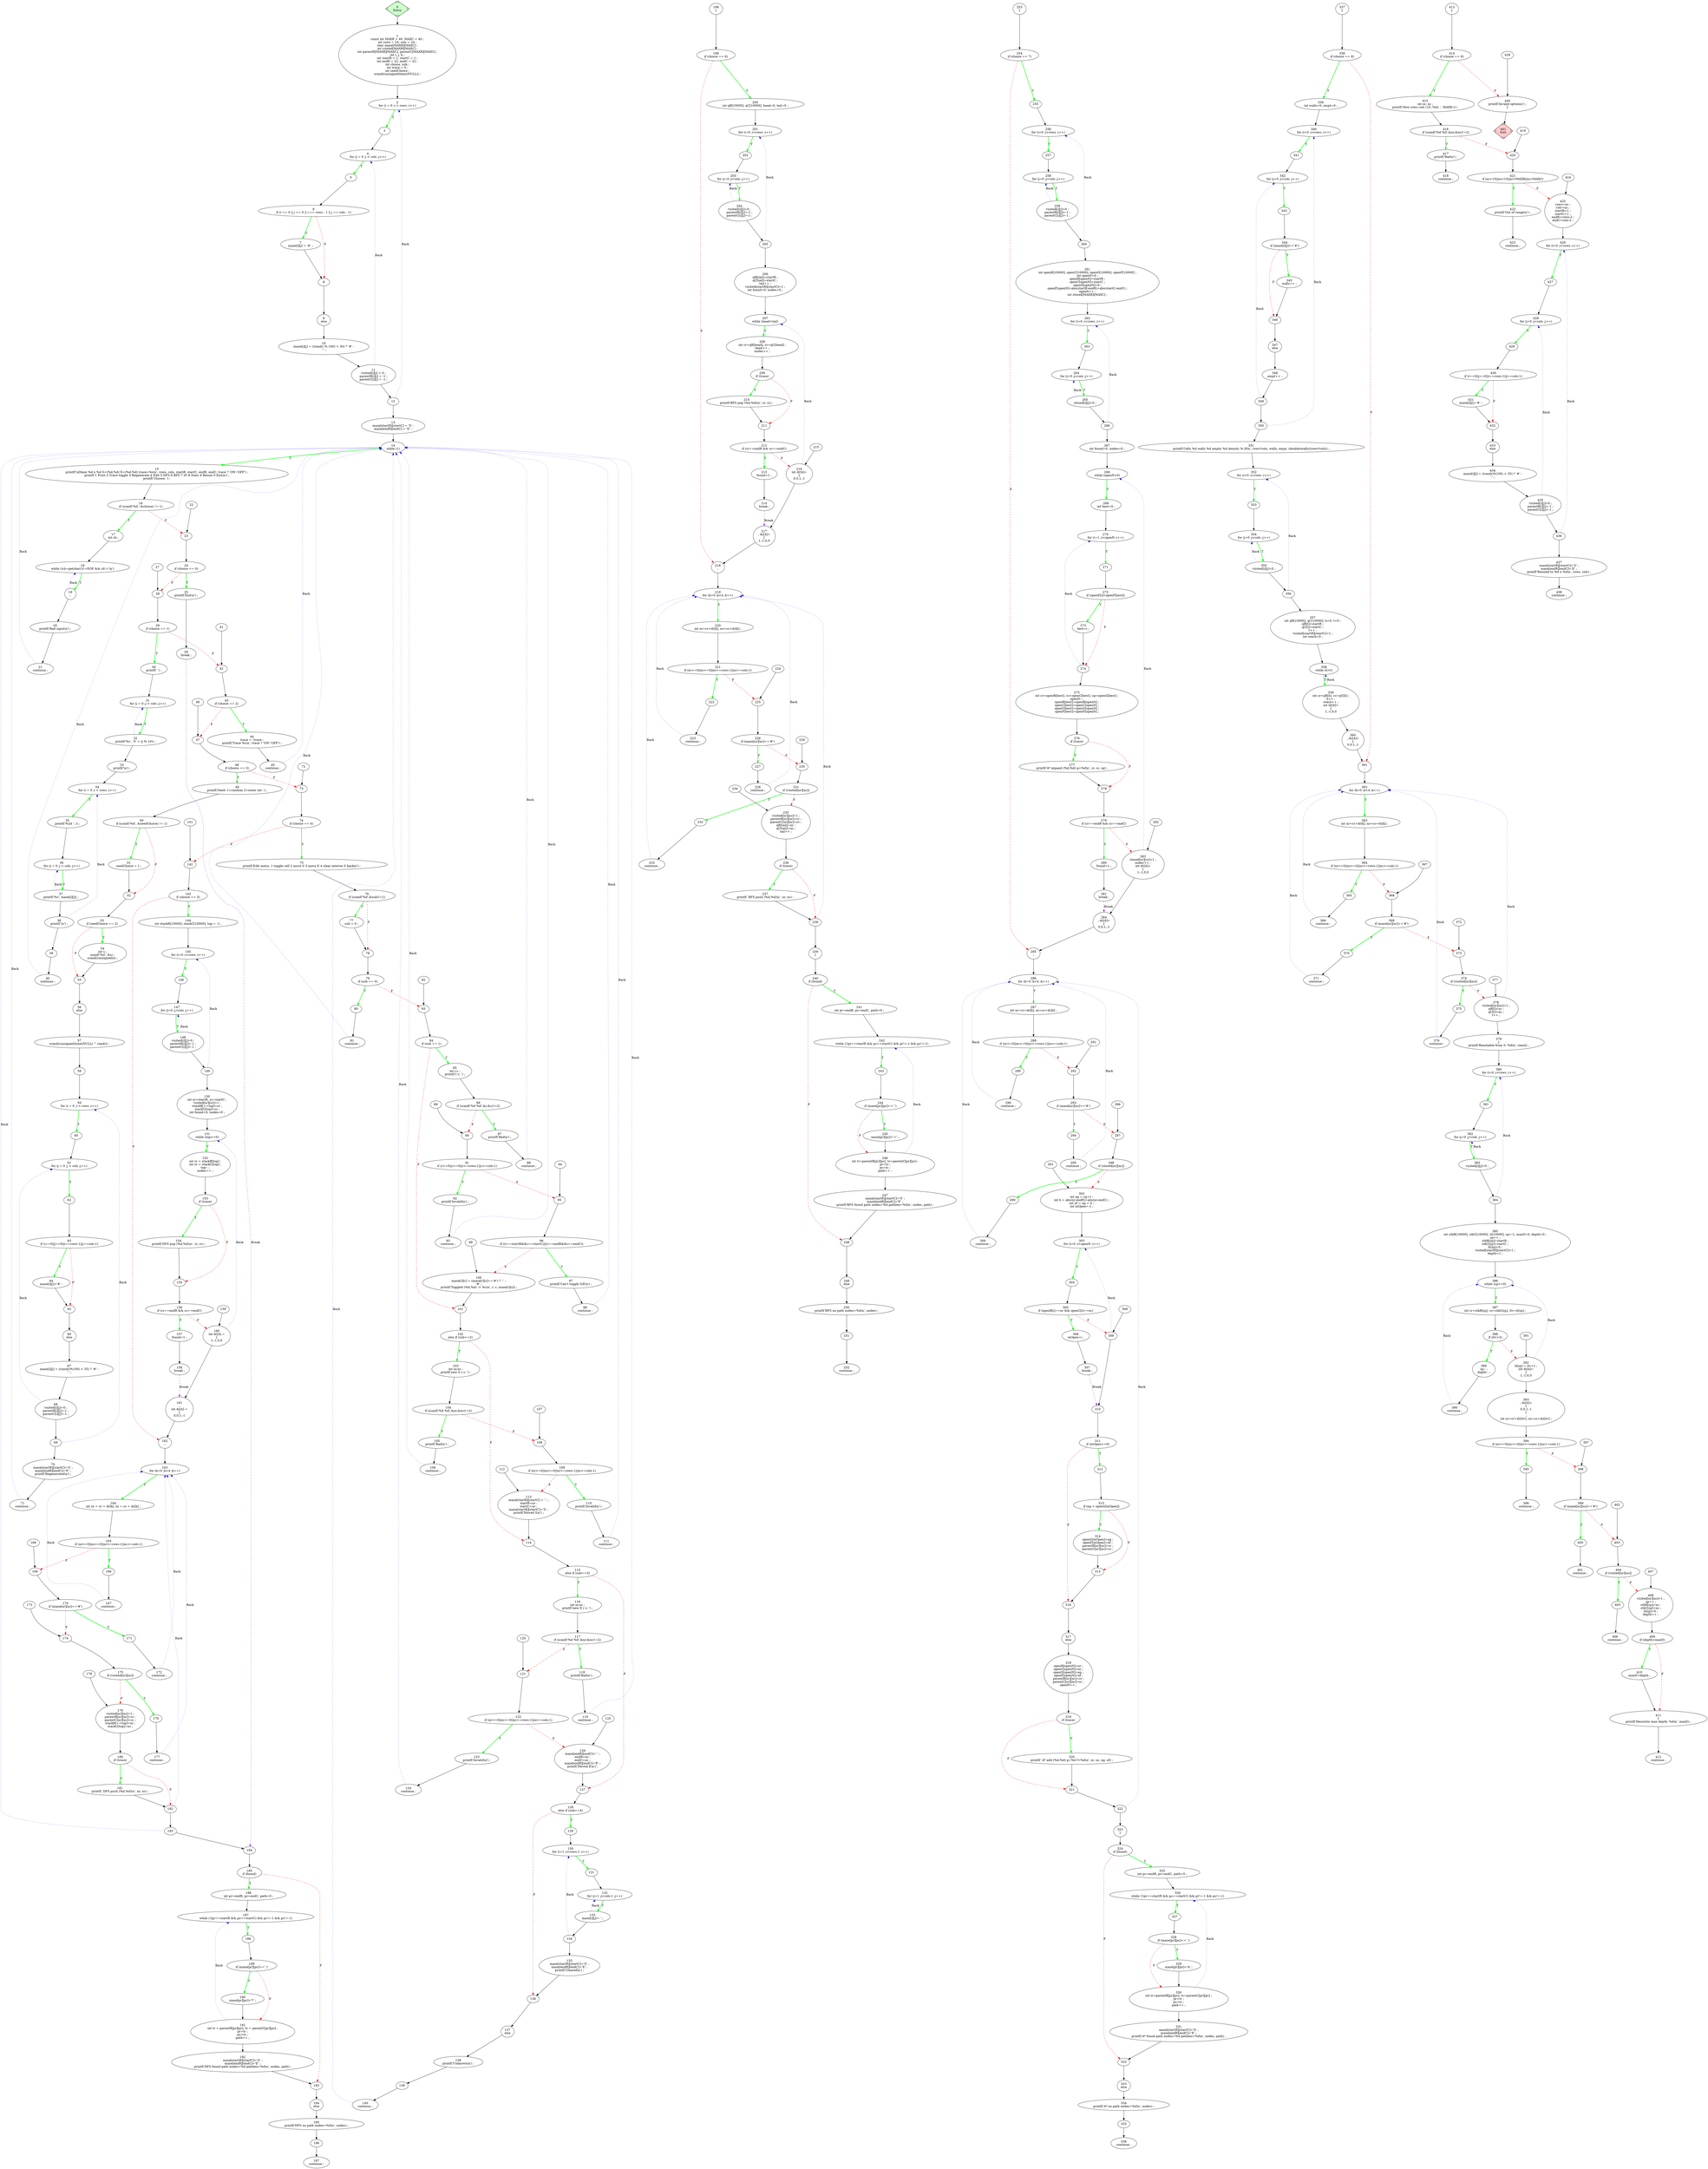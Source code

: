 digraph CFG {
 0 [label="0\nEntry", shape=Mdiamond, style=filled, fillcolor="#ccffcc"];
 1 [label="1\nconst int MAXR = 40, MAXC = 40 ;\nint rows = 24, cols = 24 ;\nchar maze[MAXR][MAXC] ;\nint visited[MAXR][MAXC] ;\nint parentR[MAXR][MAXC], parentC[MAXR][MAXC] ;\nint i, j, k ;\nint startR = 1, startC = 1 ;\nint endR = 22, endC = 22 ;\nint choice, sub ;\nint trace = 0 ;\nint seedChoice ;\nsrand((unsigned)time(NULL)) ;"];
 2 [label="2\nfor (i = 0 ;i &lt; rows ;i++)"];
 3 [label="3\n"];
 4 [label="4\nfor (j = 0 ;j &lt; cols ;j++)"];
 5 [label="5\n"];
 6 [label="6\nif (i == 0 || j == 0 || i == rows - 1 || j == cols - 1)"];
 7 [label="7\nmaze[i][j] = &#x27;#&#x27; ;"];
 8 [label="8\n"];
 9 [label="9\nelse"];
 10 [label="10\nmaze[i][j] = ((rand() % 100) &lt; 30) ? &#x27;#&#x27; :\n&#x27;.&#x27; ;"];
 11 [label="11\nvisited[i][j] = 0 ;\nparentR[i][j] = -1 ;\nparentC[i][j] = -1 ;"];
 12 [label="12\n"];
 13 [label="13\nmaze[startR][startC] = &#x27;S&#x27; ;\nmaze[endR][endC] = &#x27;E&#x27; ;"];
 14 [label="14\nwhile (1)"];
 15 [label="15\nprintf(&#x27;\\nMaze %d x %d S=(%d,%d) E=(%d,%d) trace=%s\\n&#x27;, rows, cols, startR, startC, endR, endC, trace ? &#x27;ON&#x27;:&#x27;OFF&#x27;) ;\nprintf(&#x27;1 Print 2 Trace toggle 3 Regenerate 4 Edit 5 DFS 6 BFS 7 A* 8 Stats 9 Resize 0 Exit\\n&#x27;) ;\nprintf(&#x27;Choose: &#x27;) ;"];
 16 [label="16\nif (scanf(&#x27;%d&#x27;, &amp;choice) != 1)"];
 17 [label="17\nint ch ;"];
 18 [label="18\nwhile ((ch=getchar())!=EOF &amp;&amp; ch!=&#x27;\\n&#x27;)"];
 19 [label="19\n;"];
 20 [label="20\nprintf(&#x27;Bad input\\n&#x27;) ;"];
 21 [label="21\ncontinue ;"];
 22 [label="22\n"];
 23 [label="23\n"];
 24 [label="24\nif (choice == 0)"];
 25 [label="25\nprintf(&#x27;Exit\\n&#x27;) ;"];
 26 [label="26\nbreak ;"];
 27 [label="27\n"];
 28 [label="28\n"];
 29 [label="29\nif (choice == 1)"];
 30 [label="30\nprintf(&#x27; &#x27;) ;"];
 31 [label="31\nfor (j = 0 ;j &lt; cols ;j++)"];
 32 [label="32\nprintf(&#x27;%c&#x27;, &#x27;0&#x27; + (j % 10)) ;"];
 33 [label="33\nprintf(&#x27;\\n&#x27;) ;"];
 34 [label="34\nfor (i = 0 ;i &lt; rows ;i++)"];
 35 [label="35\nprintf(&#x27;%2d &#x27;, i) ;"];
 36 [label="36\nfor (j = 0 ;j &lt; cols ;j++)"];
 37 [label="37\nprintf(&#x27;%c&#x27;, maze[i][j]) ;"];
 38 [label="38\nprintf(&#x27;\\n&#x27;) ;"];
 39 [label="39\n"];
 40 [label="40\ncontinue ;"];
 41 [label="41\n"];
 42 [label="42\n"];
 43 [label="43\nif (choice == 2)"];
 44 [label="44\ntrace = !trace ;\nprintf(&#x27;Trace %s\\n&#x27;, trace ? &#x27;ON&#x27;:&#x27;OFF&#x27;) ;"];
 45 [label="45\ncontinue ;"];
 46 [label="46\n"];
 47 [label="47\n"];
 48 [label="48\nif (choice == 3)"];
 49 [label="49\nprintf(&#x27;Seed: 1=random 2=enter int: &#x27;) ;"];
 50 [label="50\nif (scanf(&#x27;%d&#x27;, &amp;seedChoice) != 1)"];
 51 [label="51\nseedChoice = 1 ;"];
 52 [label="52\n"];
 53 [label="53\nif (seedChoice == 2)"];
 54 [label="54\nint s ;\nscanf(&#x27;%d&#x27;, &amp;s) ;\nsrand((unsigned)s) ;"];
 55 [label="55\n"];
 56 [label="56\nelse"];
 57 [label="57\nsrand((unsigned)time(NULL) ^ rand()) ;"];
 58 [label="58\n"];
 59 [label="59\nfor (i = 0 ;i &lt; rows ;i++)"];
 60 [label="60\n"];
 61 [label="61\nfor (j = 0 ;j &lt; cols ;j++)"];
 62 [label="62\n"];
 63 [label="63\nif (i==0||j==0||i==rows-1||j==cols-1)"];
 64 [label="64\nmaze[i][j]=&#x27;#&#x27; ;"];
 65 [label="65\n"];
 66 [label="66\nelse"];
 67 [label="67\nmaze[i][j] = ((rand()%100) &lt; 35) ? &#x27;#&#x27; :\n&#x27;.&#x27; ;"];
 68 [label="68\nvisited[i][j]=0 ;\nparentR[i][j]=-1 ;\nparentC[i][j]=-1 ;"];
 69 [label="69\n"];
 70 [label="70\nmaze[startR][startC]=&#x27;S&#x27; ;\nmaze[endR][endC]=&#x27;E&#x27; ;\nprintf(&#x27;Regenerated\\n&#x27;) ;"];
 71 [label="71\ncontinue ;"];
 72 [label="72\n"];
 73 [label="73\n"];
 74 [label="74\nif (choice == 4)"];
 75 [label="75\nprintf(&#x27;Edit menu: 1 toggle cell 2 move S 3 move E 4 clear interior 0 back\\n&#x27;) ;"];
 76 [label="76\nif (scanf(&#x27;%d&#x27;,&amp;sub)!=1)"];
 77 [label="77\nsub = 0 ;"];
 78 [label="78\n"];
 79 [label="79\nif (sub == 0)"];
 80 [label="80\n"];
 81 [label="81\ncontinue ;"];
 82 [label="82\n"];
 83 [label="83\n"];
 84 [label="84\nif (sub == 1)"];
 85 [label="85\nint r,c ;\nprintf(&#x27;r c: &#x27;) ;"];
 86 [label="86\nif (scanf(&#x27;%d %d&#x27;,&amp;r,&amp;c)!=2)"];
 87 [label="87\nprintf(&#x27;Bad\\n&#x27;) ;"];
 88 [label="88\ncontinue ;"];
 89 [label="89\n"];
 90 [label="90\n"];
 91 [label="91\nif (r&lt;=0||c&lt;=0||r&gt;=rows-1||c&gt;=cols-1)"];
 92 [label="92\nprintf(&#x27;Invalid\\n&#x27;) ;"];
 93 [label="93\ncontinue ;"];
 94 [label="94\n"];
 95 [label="95\n"];
 96 [label="96\nif ((r==startR&amp;&amp;c==startC)||(r==endR&amp;&amp;c==endC))"];
 97 [label="97\nprintf(&#x27;Can&#x27;t toggle S/E\\n&#x27;) ;"];
 98 [label="98\ncontinue ;"];
 99 [label="99\n"];
 100 [label="100\nmaze[r][c] = (maze[r][c]==&#x27;#&#x27;) ? &#x27;.&#x27; :\n&#x27;#&#x27; ;\nprintf(&#x27;Toggled (%d,%d) -&gt; %c\\n&#x27;, r, c, maze[r][c]) ;"];
 101 [label="101\n"];
 102 [label="102\nelse if (sub==2)"];
 103 [label="103\nint nr,nc ;\nprintf(&#x27;new S r c: &#x27;) ;"];
 104 [label="104\nif (scanf(&#x27;%d %d&#x27;,&amp;nr,&amp;nc)!=2)"];
 105 [label="105\nprintf(&#x27;Bad\\n&#x27;) ;"];
 106 [label="106\ncontinue ;"];
 107 [label="107\n"];
 108 [label="108\n"];
 109 [label="109\nif (nr&lt;=0||nc&lt;=0||nr&gt;=rows-1||nc&gt;=cols-1)"];
 110 [label="110\nprintf(&#x27;Invalid\\n&#x27;) ;"];
 111 [label="111\ncontinue ;"];
 112 [label="112\n"];
 113 [label="113\nmaze[startR][startC] = &#x27;.&#x27; ;\nstartR=nr ;\nstartC=nc ;\nmaze[startR][startC]=&#x27;S&#x27; ;\nprintf(&#x27;Moved S\\n&#x27;) ;"];
 114 [label="114\n"];
 115 [label="115\nelse if (sub==3)"];
 116 [label="116\nint nr,nc ;\nprintf(&#x27;new E r c: &#x27;) ;"];
 117 [label="117\nif (scanf(&#x27;%d %d&#x27;,&amp;nr,&amp;nc)!=2)"];
 118 [label="118\nprintf(&#x27;Bad\\n&#x27;) ;"];
 119 [label="119\ncontinue ;"];
 120 [label="120\n"];
 121 [label="121\n"];
 122 [label="122\nif (nr&lt;=0||nc&lt;=0||nr&gt;=rows-1||nc&gt;=cols-1)"];
 123 [label="123\nprintf(&#x27;Invalid\\n&#x27;) ;"];
 124 [label="124\ncontinue ;"];
 125 [label="125\n"];
 126 [label="126\nmaze[endR][endC]=&#x27;.&#x27; ;\nendR=nr ;\nendC=nc ;\nmaze[endR][endC]=&#x27;E&#x27; ;\nprintf(&#x27;Moved E\\n&#x27;) ;"];
 127 [label="127\n"];
 128 [label="128\nelse if (sub==4)"];
 129 [label="129\n"];
 130 [label="130\nfor (i=1 ;i&lt;rows-1 ;i++)"];
 131 [label="131\n"];
 132 [label="132\nfor (j=1 ;j&lt;cols-1 ;j++)"];
 133 [label="133\nmaze[i][j]=&#x27;.&#x27; ;"];
 134 [label="134\n"];
 135 [label="135\nmaze[startR][startC]=&#x27;S&#x27; ;\nmaze[endR][endC]=&#x27;E&#x27; ;\nprintf(&#x27;Cleared\\n&#x27;) ;"];
 136 [label="136\n"];
 137 [label="137\nelse"];
 138 [label="138\nprintf(&#x27;Unknown\\n&#x27;) ;"];
 139 [label="139\n"];
 140 [label="140\ncontinue ;"];
 141 [label="141\n"];
 142 [label="142\n"];
 143 [label="143\nif (choice == 5)"];
 144 [label="144\nint stackR[10000], stackC[10000], top = -1 ;"];
 145 [label="145\nfor (i=0 ;i&lt;rows ;i++)"];
 146 [label="146\n"];
 147 [label="147\nfor (j=0 ;j&lt;cols ;j++)"];
 148 [label="148\nvisited[i][j]=0 ;\nparentR[i][j]=-1 ;\nparentC[i][j]=-1 ;"];
 149 [label="149\n"];
 150 [label="150\nint sr=startR, sc=startC ;\nvisited[sr][sc]=1 ;\nstackR[++top]=sr ;\nstackC[top]=sc ;\nint found=0, nodes=0 ;"];
 151 [label="151\nwhile (top&gt;=0)"];
 152 [label="152\nint cr = stackR[top] ;\nint cc = stackC[top] ;\ntop-- ;\nnodes++ ;"];
 153 [label="153\nif (trace)"];
 154 [label="154\nprintf(&#x27;DFS pop (%d,%d)\\n&#x27;, cr, cc) ;"];
 155 [label="155\n"];
 156 [label="156\nif (cr==endR &amp;&amp; cc==endC)"];
 157 [label="157\nfound=1 ;"];
 158 [label="158\nbreak ;"];
 159 [label="159\n"];
 160 [label="160\nint dr[4] =\n{\n1,-1,0,0"];
 161 [label="161\n;\nint dc[4] =\n{\n0,0,1,-1"];
 162 [label="162\n;"];
 163 [label="163\nfor (k=0 ;k&lt;4 ;k++)"];
 164 [label="164\nint nr = cr + dr[k], nc = cc + dc[k] ;"];
 165 [label="165\nif (nr&lt;=0||nc&lt;=0||nr&gt;=rows-1||nc&gt;=cols-1)"];
 166 [label="166\n"];
 167 [label="167\ncontinue ;"];
 168 [label="168\n"];
 169 [label="169\n"];
 170 [label="170\nif (maze[nr][nc]==&#x27;#&#x27;)"];
 171 [label="171\n"];
 172 [label="172\ncontinue ;"];
 173 [label="173\n"];
 174 [label="174\n"];
 175 [label="175\nif (visited[nr][nc])"];
 176 [label="176\n"];
 177 [label="177\ncontinue ;"];
 178 [label="178\n"];
 179 [label="179\nvisited[nr][nc]=1 ;\nparentR[nr][nc]=cr ;\nparentC[nr][nc]=cc ;\nstackR[++top]=nr ;\nstackC[top]=nc ;"];
 180 [label="180\nif (trace)"];
 181 [label="181\nprintf(&#x27; DFS push (%d,%d)\\n&#x27;, nr, nc) ;"];
 182 [label="182\n"];
 183 [label="183\n"];
 184 [label="184\n"];
 185 [label="185\nif (found)"];
 186 [label="186\nint pr=endR, pc=endC, path=0 ;"];
 187 [label="187\nwhile (!(pr==startR &amp;&amp; pc==startC) &amp;&amp; pr!=-1 &amp;&amp; pc!=-1)"];
 188 [label="188\n"];
 189 [label="189\nif (maze[pr][pc]==&#x27;.&#x27;)"];
 190 [label="190\nmaze[pr][pc]=&#x27;*&#x27; ;"];
 191 [label="191\nint tr = parentR[pr][pc], tc = parentC[pr][pc] ;\npr=tr ;\npc=tc ;\npath++ ;"];
 192 [label="192\nmaze[startR][startC]=&#x27;S&#x27; ;\nmaze[endR][endC]=&#x27;E&#x27; ;\nprintf(&#x27;DFS found path nodes=%d pathlen=%d\\n&#x27;, nodes, path) ;"];
 193 [label="193\n"];
 194 [label="194\nelse"];
 195 [label="195\nprintf(&#x27;DFS no path nodes=%d\\n&#x27;, nodes) ;"];
 196 [label="196\n"];
 197 [label="197\ncontinue ;"];
 198 [label="198\n}"];
 199 [label="199\nif (choice == 6)"];
 200 [label="200\nint qR[10000], qC[10000], head=0, tail=0 ;"];
 201 [label="201\nfor (i=0 ;i&lt;rows ;i++)"];
 202 [label="202\n"];
 203 [label="203\nfor (j=0 ;j&lt;cols ;j++)"];
 204 [label="204\nvisited[i][j]=0 ;\nparentR[i][j]=-1 ;\nparentC[i][j]=-1 ;"];
 205 [label="205\n"];
 206 [label="206\nqR[tail]=startR ;\nqC[tail]=startC ;\ntail++ ;\nvisited[startR][startC]=1 ;\nint found=0, nodes=0 ;"];
 207 [label="207\nwhile (head&lt;tail)"];
 208 [label="208\nint cr=qR[head], cc=qC[head] ;\nhead++ ;\nnodes++ ;"];
 209 [label="209\nif (trace)"];
 210 [label="210\nprintf(&#x27;BFS pop (%d,%d)\\n&#x27;, cr, cc) ;"];
 211 [label="211\n"];
 212 [label="212\nif (cr==endR &amp;&amp; cc==endC)"];
 213 [label="213\nfound=1 ;"];
 214 [label="214\nbreak ;"];
 215 [label="215\n"];
 216 [label="216\nint dr[4]=\n{\n0,0,1,-1"];
 217 [label="217\n, dc[4]=\n{\n1,-1,0,0"];
 218 [label="218\n;"];
 219 [label="219\nfor (k=0 ;k&lt;4 ;k++)"];
 220 [label="220\nint nr=cr+dr[k], nc=cc+dc[k] ;"];
 221 [label="221\nif (nr&lt;=0||nc&lt;=0||nr&gt;=rows-1||nc&gt;=cols-1)"];
 222 [label="222\n"];
 223 [label="223\ncontinue ;"];
 224 [label="224\n"];
 225 [label="225\n"];
 226 [label="226\nif (maze[nr][nc]==&#x27;#&#x27;)"];
 227 [label="227\n"];
 228 [label="228\ncontinue ;"];
 229 [label="229\n"];
 230 [label="230\n"];
 231 [label="231\nif (visited[nr][nc])"];
 232 [label="232\n"];
 233 [label="233\ncontinue ;"];
 234 [label="234\n"];
 235 [label="235\nvisited[nr][nc]=1 ;\nparentR[nr][nc]=cr ;\nparentC[nr][nc]=cc ;\nqR[tail]=nr ;\nqC[tail]=nc ;\ntail++ ;"];
 236 [label="236\nif (trace)"];
 237 [label="237\nprintf(&#x27; BFS push (%d,%d)\\n&#x27;, nr, nc) ;"];
 238 [label="238\n"];
 239 [label="239\n}"];
 240 [label="240\nif (found)"];
 241 [label="241\nint pr=endR, pc=endC, path=0 ;"];
 242 [label="242\nwhile (!(pr==startR &amp;&amp; pc==startC) &amp;&amp; pr!=-1 &amp;&amp; pc!=-1)"];
 243 [label="243\n"];
 244 [label="244\nif (maze[pr][pc]==&#x27;.&#x27;)"];
 245 [label="245\nmaze[pr][pc]=&#x27;+&#x27; ;"];
 246 [label="246\nint tr=parentR[pr][pc], tc=parentC[pr][pc] ;\npr=tr ;\npc=tc ;\npath++ ;"];
 247 [label="247\nmaze[startR][startC]=&#x27;S&#x27; ;\nmaze[endR][endC]=&#x27;E&#x27; ;\nprintf(&#x27;BFS found path nodes=%d pathlen=%d\\n&#x27;, nodes, path) ;"];
 248 [label="248\n"];
 249 [label="249\nelse"];
 250 [label="250\nprintf(&#x27;BFS no path nodes=%d\\n&#x27;, nodes) ;"];
 251 [label="251\n"];
 252 [label="252\ncontinue ;"];
 253 [label="253\n}"];
 254 [label="254\nif (choice == 7)"];
 255 [label="255\n"];
 256 [label="256\nfor (i=0 ;i&lt;rows ;i++)"];
 257 [label="257\n"];
 258 [label="258\nfor (j=0 ;j&lt;cols ;j++)"];
 259 [label="259\nvisited[i][j]=0 ;\nparentR[i][j]=-1 ;\nparentC[i][j]=-1 ;"];
 260 [label="260\n"];
 261 [label="261\nint openR[10000], openC[10000], openG[10000], openF[10000] ;\nint openN=0 ;\nopenR[openN]=startR ;\nopenC[openN]=startC ;\nopenG[openN]=0 ;\nopenF[openN]=abs(startR-endR)+abs(startC-endC) ;\nopenN++ ;\nint closed[MAXR][MAXC] ;"];
 262 [label="262\nfor (i=0 ;i&lt;rows ;i++)"];
 263 [label="263\n"];
 264 [label="264\nfor (j=0 ;j&lt;cols ;j++)"];
 265 [label="265\nclosed[i][j]=0 ;"];
 266 [label="266\n"];
 267 [label="267\nint found=0, nodes=0 ;"];
 268 [label="268\nwhile (openN&gt;0)"];
 269 [label="269\nint best=0 ;"];
 270 [label="270\nfor (i=1 ;i&lt;openN ;i++)"];
 271 [label="271\n"];
 272 [label="272\nif (openF[i]&lt;openF[best])"];
 273 [label="273\nbest=i ;"];
 274 [label="274\n"];
 275 [label="275\nint cr=openR[best], cc=openC[best], cg=openG[best] ;\nopenN-- ;\nopenR[best]=openR[openN] ;\nopenC[best]=openC[openN] ;\nopenG[best]=openG[openN] ;\nopenF[best]=openF[openN] ;"];
 276 [label="276\nif (trace)"];
 277 [label="277\nprintf(&#x27;A* expand (%d,%d) g=%d\\n&#x27;, cr, cc, cg) ;"];
 278 [label="278\n"];
 279 [label="279\nif (cr==endR &amp;&amp; cc==endC)"];
 280 [label="280\nfound=1 ;"];
 281 [label="281\nbreak ;"];
 282 [label="282\n"];
 283 [label="283\nclosed[cr][cc]=1 ;\nnodes++ ;\nint dr[4]=\n{\n1,-1,0,0"];
 284 [label="284\n, dc[4]=\n{\n0,0,1,-1"];
 285 [label="285\n;"];
 286 [label="286\nfor (k=0 ;k&lt;4 ;k++)"];
 287 [label="287\nint nr=cr+dr[k], nc=cc+dc[k] ;"];
 288 [label="288\nif (nr&lt;=0||nc&lt;=0||nr&gt;=rows-1||nc&gt;=cols-1)"];
 289 [label="289\n"];
 290 [label="290\ncontinue ;"];
 291 [label="291\n"];
 292 [label="292\n"];
 293 [label="293\nif (maze[nr][nc]==&#x27;#&#x27;)"];
 294 [label="294\n"];
 295 [label="295\ncontinue ;"];
 296 [label="296\n"];
 297 [label="297\n"];
 298 [label="298\nif (closed[nr][nc])"];
 299 [label="299\n"];
 300 [label="300\ncontinue ;"];
 301 [label="301\n"];
 302 [label="302\nint ng = cg+1 ;\nint h = abs(nr-endR)+abs(nc-endC) ;\nint nf = ng + h ;\nint inOpen=-1 ;"];
 303 [label="303\nfor (i=0 ;i&lt;openN ;i++)"];
 304 [label="304\n"];
 305 [label="305\nif (openR[i]==nr &amp;&amp; openC[i]==nc)"];
 306 [label="306\ninOpen=i ;"];
 307 [label="307\nbreak ;"];
 308 [label="308\n"];
 309 [label="309\n"];
 310 [label="310\n"];
 311 [label="311\nif (inOpen&gt;=0)"];
 312 [label="312\n"];
 313 [label="313\nif (ng &lt; openG[inOpen])"];
 314 [label="314\nopenG[inOpen]=ng ;\nopenF[inOpen]=nf ;\nparentR[nr][nc]=cr ;\nparentC[nr][nc]=cc ;"];
 315 [label="315\n"];
 316 [label="316\n"];
 317 [label="317\nelse"];
 318 [label="318\nopenR[openN]=nr ;\nopenC[openN]=nc ;\nopenG[openN]=ng ;\nopenF[openN]=nf ;\nparentR[nr][nc]=cr ;\nparentC[nr][nc]=cc ;\nopenN++ ;"];
 319 [label="319\nif (trace)"];
 320 [label="320\nprintf(&#x27; A* add (%d,%d) g=%d f=%d\\n&#x27;, nr, nc, ng, nf) ;"];
 321 [label="321\n"];
 322 [label="322\n"];
 323 [label="323\n}"];
 324 [label="324\nif (found)"];
 325 [label="325\nint pr=endR, pc=endC, path=0 ;"];
 326 [label="326\nwhile (!(pr==startR &amp;&amp; pc==startC) &amp;&amp; pr!=-1 &amp;&amp; pc!=-1)"];
 327 [label="327\n"];
 328 [label="328\nif (maze[pr][pc]==&#x27;.&#x27;)"];
 329 [label="329\nmaze[pr][pc]=&#x27;A&#x27; ;"];
 330 [label="330\nint tr=parentR[pr][pc], tc=parentC[pr][pc] ;\npr=tr ;\npc=tc ;\npath++ ;"];
 331 [label="331\nmaze[startR][startC]=&#x27;S&#x27; ;\nmaze[endR][endC]=&#x27;E&#x27; ;\nprintf(&#x27;A* found path nodes=%d pathlen=%d\\n&#x27;, nodes, path) ;"];
 332 [label="332\n"];
 333 [label="333\nelse"];
 334 [label="334\nprintf(&#x27;A* no path nodes=%d\\n&#x27;, nodes) ;"];
 335 [label="335\n"];
 336 [label="336\ncontinue ;"];
 337 [label="337\n}"];
 338 [label="338\nif (choice == 8)"];
 339 [label="339\nint walls=0, empt=0 ;"];
 340 [label="340\nfor (i=0 ;i&lt;rows ;i++)"];
 341 [label="341\n"];
 342 [label="342\nfor (j=0 ;j&lt;cols ;j++)"];
 343 [label="343\n"];
 344 [label="344\nif (maze[i][j]==&#x27;#&#x27;)"];
 345 [label="345\nwalls++ ;"];
 346 [label="346\n"];
 347 [label="347\nelse"];
 348 [label="348\nempt++ ;"];
 349 [label="349\n"];
 350 [label="350\n"];
 351 [label="351\nprintf(&#x27;Cells %d walls %d empty %d density %.3f\\n&#x27;, rows*cols, walls, empt, (double)walls/(rows*cols)) ;"];
 352 [label="352\nfor (i=0 ;i&lt;rows ;i++)"];
 353 [label="353\n"];
 354 [label="354\nfor (j=0 ;j&lt;cols ;j++)"];
 355 [label="355\nvisited[i][j]=0 ;"];
 356 [label="356\n"];
 357 [label="357\nint qR[10000], qC[10000], h=0, t=0 ;\nqR[t]=startR ;\nqC[t]=startC ;\nt++ ;\nvisited[startR][startC]=1 ;\nint reach=0 ;"];
 358 [label="358\nwhile (h&lt;t)"];
 359 [label="359\nint cr=qR[h], cc=qC[h] ;\nh++ ;\nreach++ ;\nint dr[4]=\n{\n1,-1,0,0"];
 360 [label="360\n, dc[4]=\n{\n0,0,1,-1"];
 361 [label="361\n;"];
 362 [label="362\nfor (k=0 ;k&lt;4 ;k++)"];
 363 [label="363\nint nr=cr+dr[k], nc=cc+dc[k] ;"];
 364 [label="364\nif (nr&lt;=0||nc&lt;=0||nr&gt;=rows-1||nc&gt;=cols-1)"];
 365 [label="365\n"];
 366 [label="366\ncontinue ;"];
 367 [label="367\n"];
 368 [label="368\n"];
 369 [label="369\nif (maze[nr][nc]==&#x27;#&#x27;)"];
 370 [label="370\n"];
 371 [label="371\ncontinue ;"];
 372 [label="372\n"];
 373 [label="373\n"];
 374 [label="374\nif (visited[nr][nc])"];
 375 [label="375\n"];
 376 [label="376\ncontinue ;"];
 377 [label="377\n"];
 378 [label="378\nvisited[nr][nc]=1 ;\nqR[t]=nr ;\nqC[t]=nc ;\nt++ ;"];
 379 [label="379\n}\nprintf(&#x27;Reachable from S: %d\\n&#x27;, reach) ;"];
 380 [label="380\nfor (i=0 ;i&lt;rows ;i++)"];
 381 [label="381\n"];
 382 [label="382\nfor (j=0 ;j&lt;cols ;j++)"];
 383 [label="383\nvisited[i][j]=0 ;"];
 384 [label="384\n"];
 385 [label="385\nint stkR[10000], stkC[10000], it[10000], sp=-1, maxD=0, depth=0 ;\nsp++ ;\nstkR[sp]=startR ;\nstkC[sp]=startC ;\nit[sp]=0 ;\nvisited[startR][startC]=1 ;\ndepth=1 ;"];
 386 [label="386\nwhile (sp&gt;=0)"];
 387 [label="387\nint cr=stkR[sp], cc=stkC[sp], itv=it[sp] ;"];
 388 [label="388\nif (itv&gt;3)"];
 389 [label="389\nsp-- ;\ndepth-- ;"];
 390 [label="390\ncontinue ;"];
 391 [label="391\n"];
 392 [label="392\nit[sp] = itv+1 ;\nint dr[4]=\n{\n1,-1,0,0"];
 393 [label="393\n, dc[4]=\n{\n0,0,1,-1\n}\n;\nint nr=cr+dr[itv], nc=cc+dc[itv] ;"];
 394 [label="394\nif (nr&lt;=0||nc&lt;=0||nr&gt;=rows-1||nc&gt;=cols-1)"];
 395 [label="395\n"];
 396 [label="396\ncontinue ;"];
 397 [label="397\n"];
 398 [label="398\n"];
 399 [label="399\nif (maze[nr][nc]==&#x27;#&#x27;)"];
 400 [label="400\n"];
 401 [label="401\ncontinue ;"];
 402 [label="402\n"];
 403 [label="403\n"];
 404 [label="404\nif (visited[nr][nc])"];
 405 [label="405\n"];
 406 [label="406\ncontinue ;"];
 407 [label="407\n"];
 408 [label="408\nvisited[nr][nc]=1 ;\nsp++ ;\nstkR[sp]=nr ;\nstkC[sp]=nc ;\nit[sp]=0 ;\ndepth++ ;"];
 409 [label="409\nif (depth&gt;maxD)"];
 410 [label="410\nmaxD=depth ;"];
 411 [label="411\n}\nprintf(&#x27;Heuristic max depth: %d\\n&#x27;, maxD) ;"];
 412 [label="412\ncontinue ;"];
 413 [label="413\n}"];
 414 [label="414\nif (choice == 9)"];
 415 [label="415\nint nr, nc ;\nprintf(&#x27;New rows cols (10..%d): &#x27;, MAXR-1) ;"];
 416 [label="416\nif (scanf(&#x27;%d %d&#x27;,&amp;nr,&amp;nc)!=2)"];
 417 [label="417\nprintf(&#x27;Bad\\n&#x27;) ;"];
 418 [label="418\ncontinue ;"];
 419 [label="419\n"];
 420 [label="420\n"];
 421 [label="421\nif (nr&lt;10||nc&lt;10||nr&gt;MAXR||nc&gt;MAXC)"];
 422 [label="422\nprintf(&#x27;Out of range\\n&#x27;) ;"];
 423 [label="423\ncontinue ;"];
 424 [label="424\n"];
 425 [label="425\nrows=nr ;\ncols=nc ;\nstartR=1 ;\nstartC=1 ;\nendR=rows-2 ;\nendC=cols-2 ;"];
 426 [label="426\nfor (i=0 ;i&lt;rows ;i++)"];
 427 [label="427\n"];
 428 [label="428\nfor (j=0 ;j&lt;cols ;j++)"];
 429 [label="429\n"];
 430 [label="430\nif (i==0||j==0||i==rows-1||j==cols-1)"];
 431 [label="431\nmaze[i][j]=&#x27;#&#x27; ;"];
 432 [label="432\n"];
 433 [label="433\nelse"];
 434 [label="434\nmaze[i][j] = ((rand()%100) &lt; 35) ? &#x27;#&#x27; :\n&#x27;.&#x27; ;"];
 435 [label="435\nvisited[i][j]=0 ;\nparentR[i][j]=-1 ;\nparentC[i][j]=-1 ;"];
 436 [label="436\n"];
 437 [label="437\nmaze[startR][startC]=&#x27;S&#x27; ;\nmaze[endR][endC]=&#x27;E&#x27; ;\nprintf(&#x27;Resized to %d x %d\\n&#x27;, rows, cols) ;"];
 438 [label="438\ncontinue ;"];
 439 [label="439\n"];
 440 [label="440\nprintf(&#x27;Invalid option\\n&#x27;) ;\n}"];
 441 [label="441\nExit", shape=Mdiamond, style=filled, fillcolor="#ffcccc"];
 0 -> 1 [label="", color="black", style="solid"];
 1 -> 2 [label="", color="black", style="solid"];
 2 -> 3 [label="T", color="green", style="bold"];
 3 -> 4 [label="", color="black", style="solid"];
 4 -> 5 [label="T", color="green", style="bold"];
 5 -> 6 [label="", color="black", style="solid"];
 6 -> 7 [label="T", color="green", style="bold"];
 6 -> 8 [label="F", color="red", style="dashed"];
 7 -> 8 [label="", color="black", style="solid"];
 8 -> 9 [label="", color="black", style="solid"];
 9 -> 10 [label="", color="black", style="solid"];
 10 -> 11 [label="", color="black", style="solid"];
 11 -> 12 [label="", color="black", style="solid"];
 11 -> 4 [label="Back", color="blue", style="dotted"];
 12 -> 13 [label="", color="black", style="solid"];
 12 -> 2 [label="Back", color="blue", style="dotted"];
 13 -> 14 [label="", color="black", style="solid"];
 14 -> 15 [label="T", color="green", style="bold"];
 15 -> 16 [label="", color="black", style="solid"];
 16 -> 17 [label="T", color="green", style="bold"];
 16 -> 23 [label="F", color="red", style="dashed"];
 17 -> 18 [label="", color="black", style="solid"];
 18 -> 19 [label="T", color="green", style="bold"];
 19 -> 20 [label="", color="black", style="solid"];
 19 -> 18 [label="Back", color="blue", style="dotted"];
 20 -> 21 [label="", color="black", style="solid"];
 21 -> 14 [label="Back", color="blue", style="dotted"];
 22 -> 23 [label="", color="black", style="solid"];
 23 -> 24 [label="", color="black", style="solid"];
 24 -> 25 [label="T", color="green", style="bold"];
 24 -> 28 [label="F", color="red", style="dashed"];
 25 -> 26 [label="", color="black", style="solid"];
 26 -> 184 [label="Break", color="purple", style="dashed"];
 27 -> 28 [label="", color="black", style="solid"];
 28 -> 29 [label="", color="black", style="solid"];
 29 -> 30 [label="T", color="green", style="bold"];
 29 -> 42 [label="F", color="red", style="dashed"];
 30 -> 31 [label="", color="black", style="solid"];
 31 -> 32 [label="T", color="green", style="bold"];
 32 -> 33 [label="", color="black", style="solid"];
 32 -> 31 [label="Back", color="blue", style="dotted"];
 33 -> 34 [label="", color="black", style="solid"];
 34 -> 35 [label="T", color="green", style="bold"];
 35 -> 36 [label="", color="black", style="solid"];
 36 -> 37 [label="T", color="green", style="bold"];
 37 -> 38 [label="", color="black", style="solid"];
 37 -> 36 [label="Back", color="blue", style="dotted"];
 38 -> 39 [label="", color="black", style="solid"];
 38 -> 34 [label="Back", color="blue", style="dotted"];
 39 -> 40 [label="", color="black", style="solid"];
 40 -> 14 [label="Back", color="blue", style="dotted"];
 41 -> 42 [label="", color="black", style="solid"];
 42 -> 43 [label="", color="black", style="solid"];
 43 -> 44 [label="T", color="green", style="bold"];
 43 -> 47 [label="F", color="red", style="dashed"];
 44 -> 45 [label="", color="black", style="solid"];
 45 -> 14 [label="Back", color="blue", style="dotted"];
 46 -> 47 [label="", color="black", style="solid"];
 47 -> 48 [label="", color="black", style="solid"];
 48 -> 49 [label="T", color="green", style="bold"];
 48 -> 73 [label="F", color="red", style="dashed"];
 49 -> 50 [label="", color="black", style="solid"];
 50 -> 51 [label="T", color="green", style="bold"];
 50 -> 52 [label="F", color="red", style="dashed"];
 51 -> 52 [label="", color="black", style="solid"];
 52 -> 53 [label="", color="black", style="solid"];
 53 -> 54 [label="T", color="green", style="bold"];
 53 -> 55 [label="F", color="red", style="dashed"];
 54 -> 55 [label="", color="black", style="solid"];
 55 -> 56 [label="", color="black", style="solid"];
 56 -> 57 [label="", color="black", style="solid"];
 57 -> 58 [label="", color="black", style="solid"];
 58 -> 59 [label="", color="black", style="solid"];
 59 -> 60 [label="T", color="green", style="bold"];
 60 -> 61 [label="", color="black", style="solid"];
 61 -> 62 [label="T", color="green", style="bold"];
 62 -> 63 [label="", color="black", style="solid"];
 63 -> 64 [label="T", color="green", style="bold"];
 63 -> 65 [label="F", color="red", style="dashed"];
 64 -> 65 [label="", color="black", style="solid"];
 65 -> 66 [label="", color="black", style="solid"];
 66 -> 67 [label="", color="black", style="solid"];
 67 -> 68 [label="", color="black", style="solid"];
 68 -> 69 [label="", color="black", style="solid"];
 68 -> 61 [label="Back", color="blue", style="dotted"];
 69 -> 70 [label="", color="black", style="solid"];
 69 -> 59 [label="Back", color="blue", style="dotted"];
 70 -> 71 [label="", color="black", style="solid"];
 71 -> 14 [label="Back", color="blue", style="dotted"];
 72 -> 73 [label="", color="black", style="solid"];
 73 -> 74 [label="", color="black", style="solid"];
 74 -> 75 [label="T", color="green", style="bold"];
 74 -> 142 [label="F", color="red", style="dashed"];
 75 -> 76 [label="", color="black", style="solid"];
 76 -> 77 [label="T", color="green", style="bold"];
 76 -> 78 [label="F", color="red", style="dashed"];
 77 -> 78 [label="", color="black", style="solid"];
 78 -> 79 [label="", color="black", style="solid"];
 79 -> 80 [label="T", color="green", style="bold"];
 79 -> 83 [label="F", color="red", style="dashed"];
 80 -> 81 [label="", color="black", style="solid"];
 81 -> 14 [label="Back", color="blue", style="dotted"];
 82 -> 83 [label="", color="black", style="solid"];
 83 -> 84 [label="", color="black", style="solid"];
 84 -> 85 [label="T", color="green", style="bold"];
 84 -> 101 [label="F", color="red", style="dashed"];
 85 -> 86 [label="", color="black", style="solid"];
 86 -> 87 [label="T", color="green", style="bold"];
 86 -> 90 [label="F", color="red", style="dashed"];
 87 -> 88 [label="", color="black", style="solid"];
 88 -> 14 [label="Back", color="blue", style="dotted"];
 89 -> 90 [label="", color="black", style="solid"];
 90 -> 91 [label="", color="black", style="solid"];
 91 -> 92 [label="T", color="green", style="bold"];
 91 -> 95 [label="F", color="red", style="dashed"];
 92 -> 93 [label="", color="black", style="solid"];
 93 -> 14 [label="Back", color="blue", style="dotted"];
 94 -> 95 [label="", color="black", style="solid"];
 95 -> 96 [label="", color="black", style="solid"];
 96 -> 97 [label="T", color="green", style="bold"];
 96 -> 100 [label="F", color="red", style="dashed"];
 97 -> 98 [label="", color="black", style="solid"];
 98 -> 14 [label="Back", color="blue", style="dotted"];
 99 -> 100 [label="", color="black", style="solid"];
 100 -> 101 [label="", color="black", style="solid"];
 101 -> 102 [label="", color="black", style="solid"];
 102 -> 103 [label="T", color="green", style="bold"];
 102 -> 114 [label="F", color="red", style="dashed"];
 103 -> 104 [label="", color="black", style="solid"];
 104 -> 105 [label="T", color="green", style="bold"];
 104 -> 108 [label="F", color="red", style="dashed"];
 105 -> 106 [label="", color="black", style="solid"];
 106 -> 14 [label="Back", color="blue", style="dotted"];
 107 -> 108 [label="", color="black", style="solid"];
 108 -> 109 [label="", color="black", style="solid"];
 109 -> 110 [label="T", color="green", style="bold"];
 109 -> 113 [label="F", color="red", style="dashed"];
 110 -> 111 [label="", color="black", style="solid"];
 111 -> 14 [label="Back", color="blue", style="dotted"];
 112 -> 113 [label="", color="black", style="solid"];
 113 -> 114 [label="", color="black", style="solid"];
 114 -> 115 [label="", color="black", style="solid"];
 115 -> 116 [label="T", color="green", style="bold"];
 115 -> 127 [label="F", color="red", style="dashed"];
 116 -> 117 [label="", color="black", style="solid"];
 117 -> 118 [label="T", color="green", style="bold"];
 117 -> 121 [label="F", color="red", style="dashed"];
 118 -> 119 [label="", color="black", style="solid"];
 119 -> 14 [label="Back", color="blue", style="dotted"];
 120 -> 121 [label="", color="black", style="solid"];
 121 -> 122 [label="", color="black", style="solid"];
 122 -> 123 [label="T", color="green", style="bold"];
 122 -> 126 [label="F", color="red", style="dashed"];
 123 -> 124 [label="", color="black", style="solid"];
 124 -> 14 [label="Back", color="blue", style="dotted"];
 125 -> 126 [label="", color="black", style="solid"];
 126 -> 127 [label="", color="black", style="solid"];
 127 -> 128 [label="", color="black", style="solid"];
 128 -> 129 [label="T", color="green", style="bold"];
 128 -> 136 [label="F", color="red", style="dashed"];
 129 -> 130 [label="", color="black", style="solid"];
 130 -> 131 [label="T", color="green", style="bold"];
 131 -> 132 [label="", color="black", style="solid"];
 132 -> 133 [label="T", color="green", style="bold"];
 133 -> 134 [label="", color="black", style="solid"];
 133 -> 132 [label="Back", color="blue", style="dotted"];
 134 -> 135 [label="", color="black", style="solid"];
 134 -> 130 [label="Back", color="blue", style="dotted"];
 135 -> 136 [label="", color="black", style="solid"];
 136 -> 137 [label="", color="black", style="solid"];
 137 -> 138 [label="", color="black", style="solid"];
 138 -> 139 [label="", color="black", style="solid"];
 139 -> 140 [label="", color="black", style="solid"];
 140 -> 14 [label="Back", color="blue", style="dotted"];
 141 -> 142 [label="", color="black", style="solid"];
 142 -> 143 [label="", color="black", style="solid"];
 143 -> 144 [label="T", color="green", style="bold"];
 143 -> 162 [label="F", color="red", style="dashed"];
 144 -> 145 [label="", color="black", style="solid"];
 145 -> 146 [label="T", color="green", style="bold"];
 146 -> 147 [label="", color="black", style="solid"];
 147 -> 148 [label="T", color="green", style="bold"];
 148 -> 149 [label="", color="black", style="solid"];
 148 -> 147 [label="Back", color="blue", style="dotted"];
 149 -> 150 [label="", color="black", style="solid"];
 149 -> 145 [label="Back", color="blue", style="dotted"];
 150 -> 151 [label="", color="black", style="solid"];
 151 -> 152 [label="T", color="green", style="bold"];
 152 -> 153 [label="", color="black", style="solid"];
 153 -> 154 [label="T", color="green", style="bold"];
 153 -> 155 [label="F", color="red", style="dashed"];
 154 -> 155 [label="", color="black", style="solid"];
 155 -> 156 [label="", color="black", style="solid"];
 156 -> 157 [label="T", color="green", style="bold"];
 156 -> 160 [label="F", color="red", style="dashed"];
 157 -> 158 [label="", color="black", style="solid"];
 158 -> 161 [label="Break", color="purple", style="dashed"];
 159 -> 160 [label="", color="black", style="solid"];
 160 -> 161 [label="", color="black", style="solid"];
 160 -> 151 [label="Back", color="blue", style="dotted"];
 161 -> 162 [label="", color="black", style="solid"];
 162 -> 163 [label="", color="black", style="solid"];
 163 -> 164 [label="T", color="green", style="bold"];
 164 -> 165 [label="", color="black", style="solid"];
 165 -> 166 [label="T", color="green", style="bold"];
 165 -> 169 [label="F", color="red", style="dashed"];
 166 -> 167 [label="", color="black", style="solid"];
 167 -> 163 [label="Back", color="blue", style="dotted"];
 168 -> 169 [label="", color="black", style="solid"];
 169 -> 170 [label="", color="black", style="solid"];
 170 -> 171 [label="T", color="green", style="bold"];
 170 -> 174 [label="F", color="red", style="dashed"];
 171 -> 172 [label="", color="black", style="solid"];
 172 -> 163 [label="Back", color="blue", style="dotted"];
 173 -> 174 [label="", color="black", style="solid"];
 174 -> 175 [label="", color="black", style="solid"];
 175 -> 176 [label="T", color="green", style="bold"];
 175 -> 179 [label="F", color="red", style="dashed"];
 176 -> 177 [label="", color="black", style="solid"];
 177 -> 163 [label="Back", color="blue", style="dotted"];
 178 -> 179 [label="", color="black", style="solid"];
 179 -> 180 [label="", color="black", style="solid"];
 180 -> 181 [label="T", color="green", style="bold"];
 180 -> 182 [label="F", color="red", style="dashed"];
 181 -> 182 [label="", color="black", style="solid"];
 182 -> 183 [label="", color="black", style="solid"];
 182 -> 163 [label="Back", color="blue", style="dotted"];
 183 -> 184 [label="", color="black", style="solid"];
 183 -> 14 [label="Back", color="blue", style="dotted"];
 184 -> 185 [label="", color="black", style="solid"];
 185 -> 186 [label="T", color="green", style="bold"];
 185 -> 193 [label="F", color="red", style="dashed"];
 186 -> 187 [label="", color="black", style="solid"];
 187 -> 188 [label="T", color="green", style="bold"];
 188 -> 189 [label="", color="black", style="solid"];
 189 -> 190 [label="T", color="green", style="bold"];
 189 -> 191 [label="F", color="red", style="dashed"];
 190 -> 191 [label="", color="black", style="solid"];
 191 -> 192 [label="", color="black", style="solid"];
 191 -> 187 [label="Back", color="blue", style="dotted"];
 192 -> 193 [label="", color="black", style="solid"];
 193 -> 194 [label="", color="black", style="solid"];
 194 -> 195 [label="", color="black", style="solid"];
 195 -> 196 [label="", color="black", style="solid"];
 196 -> 197 [label="", color="black", style="solid"];
 198 -> 199 [label="", color="black", style="solid"];
 199 -> 200 [label="T", color="green", style="bold"];
 199 -> 218 [label="F", color="red", style="dashed"];
 200 -> 201 [label="", color="black", style="solid"];
 201 -> 202 [label="T", color="green", style="bold"];
 202 -> 203 [label="", color="black", style="solid"];
 203 -> 204 [label="T", color="green", style="bold"];
 204 -> 205 [label="", color="black", style="solid"];
 204 -> 203 [label="Back", color="blue", style="dotted"];
 205 -> 206 [label="", color="black", style="solid"];
 205 -> 201 [label="Back", color="blue", style="dotted"];
 206 -> 207 [label="", color="black", style="solid"];
 207 -> 208 [label="T", color="green", style="bold"];
 208 -> 209 [label="", color="black", style="solid"];
 209 -> 210 [label="T", color="green", style="bold"];
 209 -> 211 [label="F", color="red", style="dashed"];
 210 -> 211 [label="", color="black", style="solid"];
 211 -> 212 [label="", color="black", style="solid"];
 212 -> 213 [label="T", color="green", style="bold"];
 212 -> 216 [label="F", color="red", style="dashed"];
 213 -> 214 [label="", color="black", style="solid"];
 214 -> 217 [label="Break", color="purple", style="dashed"];
 215 -> 216 [label="", color="black", style="solid"];
 216 -> 217 [label="", color="black", style="solid"];
 216 -> 207 [label="Back", color="blue", style="dotted"];
 217 -> 218 [label="", color="black", style="solid"];
 218 -> 219 [label="", color="black", style="solid"];
 219 -> 220 [label="T", color="green", style="bold"];
 220 -> 221 [label="", color="black", style="solid"];
 221 -> 222 [label="T", color="green", style="bold"];
 221 -> 225 [label="F", color="red", style="dashed"];
 222 -> 223 [label="", color="black", style="solid"];
 223 -> 219 [label="Back", color="blue", style="dotted"];
 224 -> 225 [label="", color="black", style="solid"];
 225 -> 226 [label="", color="black", style="solid"];
 226 -> 227 [label="T", color="green", style="bold"];
 226 -> 230 [label="F", color="red", style="dashed"];
 227 -> 228 [label="", color="black", style="solid"];
 228 -> 219 [label="Back", color="blue", style="dotted"];
 229 -> 230 [label="", color="black", style="solid"];
 230 -> 231 [label="", color="black", style="solid"];
 231 -> 232 [label="T", color="green", style="bold"];
 231 -> 235 [label="F", color="red", style="dashed"];
 232 -> 233 [label="", color="black", style="solid"];
 233 -> 219 [label="Back", color="blue", style="dotted"];
 234 -> 235 [label="", color="black", style="solid"];
 235 -> 236 [label="", color="black", style="solid"];
 236 -> 237 [label="T", color="green", style="bold"];
 236 -> 238 [label="F", color="red", style="dashed"];
 237 -> 238 [label="", color="black", style="solid"];
 238 -> 239 [label="", color="black", style="solid"];
 238 -> 219 [label="Back", color="blue", style="dotted"];
 239 -> 240 [label="", color="black", style="solid"];
 240 -> 241 [label="T", color="green", style="bold"];
 240 -> 248 [label="F", color="red", style="dashed"];
 241 -> 242 [label="", color="black", style="solid"];
 242 -> 243 [label="T", color="green", style="bold"];
 243 -> 244 [label="", color="black", style="solid"];
 244 -> 245 [label="T", color="green", style="bold"];
 244 -> 246 [label="F", color="red", style="dashed"];
 245 -> 246 [label="", color="black", style="solid"];
 246 -> 247 [label="", color="black", style="solid"];
 246 -> 242 [label="Back", color="blue", style="dotted"];
 247 -> 248 [label="", color="black", style="solid"];
 248 -> 249 [label="", color="black", style="solid"];
 249 -> 250 [label="", color="black", style="solid"];
 250 -> 251 [label="", color="black", style="solid"];
 251 -> 252 [label="", color="black", style="solid"];
 253 -> 254 [label="", color="black", style="solid"];
 254 -> 255 [label="T", color="green", style="bold"];
 254 -> 285 [label="F", color="red", style="dashed"];
 255 -> 256 [label="", color="black", style="solid"];
 256 -> 257 [label="T", color="green", style="bold"];
 257 -> 258 [label="", color="black", style="solid"];
 258 -> 259 [label="T", color="green", style="bold"];
 259 -> 260 [label="", color="black", style="solid"];
 259 -> 258 [label="Back", color="blue", style="dotted"];
 260 -> 261 [label="", color="black", style="solid"];
 260 -> 256 [label="Back", color="blue", style="dotted"];
 261 -> 262 [label="", color="black", style="solid"];
 262 -> 263 [label="T", color="green", style="bold"];
 263 -> 264 [label="", color="black", style="solid"];
 264 -> 265 [label="T", color="green", style="bold"];
 265 -> 266 [label="", color="black", style="solid"];
 265 -> 264 [label="Back", color="blue", style="dotted"];
 266 -> 267 [label="", color="black", style="solid"];
 266 -> 262 [label="Back", color="blue", style="dotted"];
 267 -> 268 [label="", color="black", style="solid"];
 268 -> 269 [label="T", color="green", style="bold"];
 269 -> 270 [label="", color="black", style="solid"];
 270 -> 271 [label="T", color="green", style="bold"];
 271 -> 272 [label="", color="black", style="solid"];
 272 -> 273 [label="T", color="green", style="bold"];
 272 -> 274 [label="F", color="red", style="dashed"];
 273 -> 274 [label="", color="black", style="solid"];
 274 -> 275 [label="", color="black", style="solid"];
 274 -> 270 [label="Back", color="blue", style="dotted"];
 275 -> 276 [label="", color="black", style="solid"];
 276 -> 277 [label="T", color="green", style="bold"];
 276 -> 278 [label="F", color="red", style="dashed"];
 277 -> 278 [label="", color="black", style="solid"];
 278 -> 279 [label="", color="black", style="solid"];
 279 -> 280 [label="T", color="green", style="bold"];
 279 -> 283 [label="F", color="red", style="dashed"];
 280 -> 281 [label="", color="black", style="solid"];
 281 -> 284 [label="Break", color="purple", style="dashed"];
 282 -> 283 [label="", color="black", style="solid"];
 283 -> 284 [label="", color="black", style="solid"];
 283 -> 268 [label="Back", color="blue", style="dotted"];
 284 -> 285 [label="", color="black", style="solid"];
 285 -> 286 [label="", color="black", style="solid"];
 286 -> 287 [label="T", color="green", style="bold"];
 287 -> 288 [label="", color="black", style="solid"];
 288 -> 289 [label="T", color="green", style="bold"];
 288 -> 292 [label="F", color="red", style="dashed"];
 289 -> 290 [label="", color="black", style="solid"];
 290 -> 286 [label="Back", color="blue", style="dotted"];
 291 -> 292 [label="", color="black", style="solid"];
 292 -> 293 [label="", color="black", style="solid"];
 293 -> 294 [label="T", color="green", style="bold"];
 293 -> 297 [label="F", color="red", style="dashed"];
 294 -> 295 [label="", color="black", style="solid"];
 295 -> 286 [label="Back", color="blue", style="dotted"];
 296 -> 297 [label="", color="black", style="solid"];
 297 -> 298 [label="", color="black", style="solid"];
 298 -> 299 [label="T", color="green", style="bold"];
 298 -> 302 [label="F", color="red", style="dashed"];
 299 -> 300 [label="", color="black", style="solid"];
 300 -> 286 [label="Back", color="blue", style="dotted"];
 301 -> 302 [label="", color="black", style="solid"];
 302 -> 303 [label="", color="black", style="solid"];
 303 -> 304 [label="T", color="green", style="bold"];
 304 -> 305 [label="", color="black", style="solid"];
 305 -> 306 [label="T", color="green", style="bold"];
 305 -> 309 [label="F", color="red", style="dashed"];
 306 -> 307 [label="", color="black", style="solid"];
 307 -> 310 [label="Break", color="purple", style="dashed"];
 308 -> 309 [label="", color="black", style="solid"];
 309 -> 310 [label="", color="black", style="solid"];
 309 -> 303 [label="Back", color="blue", style="dotted"];
 310 -> 311 [label="", color="black", style="solid"];
 311 -> 312 [label="T", color="green", style="bold"];
 311 -> 316 [label="F", color="red", style="dashed"];
 312 -> 313 [label="", color="black", style="solid"];
 313 -> 314 [label="T", color="green", style="bold"];
 313 -> 315 [label="F", color="red", style="dashed"];
 314 -> 315 [label="", color="black", style="solid"];
 315 -> 316 [label="", color="black", style="solid"];
 316 -> 317 [label="", color="black", style="solid"];
 317 -> 318 [label="", color="black", style="solid"];
 318 -> 319 [label="", color="black", style="solid"];
 319 -> 320 [label="T", color="green", style="bold"];
 319 -> 321 [label="F", color="red", style="dashed"];
 320 -> 321 [label="", color="black", style="solid"];
 321 -> 322 [label="", color="black", style="solid"];
 322 -> 323 [label="", color="black", style="solid"];
 322 -> 286 [label="Back", color="blue", style="dotted"];
 323 -> 324 [label="", color="black", style="solid"];
 324 -> 325 [label="T", color="green", style="bold"];
 324 -> 332 [label="F", color="red", style="dashed"];
 325 -> 326 [label="", color="black", style="solid"];
 326 -> 327 [label="T", color="green", style="bold"];
 327 -> 328 [label="", color="black", style="solid"];
 328 -> 329 [label="T", color="green", style="bold"];
 328 -> 330 [label="F", color="red", style="dashed"];
 329 -> 330 [label="", color="black", style="solid"];
 330 -> 331 [label="", color="black", style="solid"];
 330 -> 326 [label="Back", color="blue", style="dotted"];
 331 -> 332 [label="", color="black", style="solid"];
 332 -> 333 [label="", color="black", style="solid"];
 333 -> 334 [label="", color="black", style="solid"];
 334 -> 335 [label="", color="black", style="solid"];
 335 -> 336 [label="", color="black", style="solid"];
 337 -> 338 [label="", color="black", style="solid"];
 338 -> 339 [label="T", color="green", style="bold"];
 338 -> 361 [label="F", color="red", style="dashed"];
 339 -> 340 [label="", color="black", style="solid"];
 340 -> 341 [label="T", color="green", style="bold"];
 341 -> 342 [label="", color="black", style="solid"];
 342 -> 343 [label="T", color="green", style="bold"];
 343 -> 344 [label="", color="black", style="solid"];
 344 -> 345 [label="T", color="green", style="bold"];
 344 -> 346 [label="F", color="red", style="dashed"];
 345 -> 346 [label="", color="black", style="solid"];
 346 -> 347 [label="", color="black", style="solid"];
 347 -> 348 [label="", color="black", style="solid"];
 348 -> 349 [label="", color="black", style="solid"];
 349 -> 350 [label="", color="black", style="solid"];
 349 -> 342 [label="Back", color="blue", style="dotted"];
 350 -> 351 [label="", color="black", style="solid"];
 350 -> 340 [label="Back", color="blue", style="dotted"];
 351 -> 352 [label="", color="black", style="solid"];
 352 -> 353 [label="T", color="green", style="bold"];
 353 -> 354 [label="", color="black", style="solid"];
 354 -> 355 [label="T", color="green", style="bold"];
 355 -> 356 [label="", color="black", style="solid"];
 355 -> 354 [label="Back", color="blue", style="dotted"];
 356 -> 357 [label="", color="black", style="solid"];
 356 -> 352 [label="Back", color="blue", style="dotted"];
 357 -> 358 [label="", color="black", style="solid"];
 358 -> 359 [label="T", color="green", style="bold"];
 359 -> 360 [label="", color="black", style="solid"];
 359 -> 358 [label="Back", color="blue", style="dotted"];
 360 -> 361 [label="", color="black", style="solid"];
 361 -> 362 [label="", color="black", style="solid"];
 362 -> 363 [label="T", color="green", style="bold"];
 363 -> 364 [label="", color="black", style="solid"];
 364 -> 365 [label="T", color="green", style="bold"];
 364 -> 368 [label="F", color="red", style="dashed"];
 365 -> 366 [label="", color="black", style="solid"];
 366 -> 362 [label="Back", color="blue", style="dotted"];
 367 -> 368 [label="", color="black", style="solid"];
 368 -> 369 [label="", color="black", style="solid"];
 369 -> 370 [label="T", color="green", style="bold"];
 369 -> 373 [label="F", color="red", style="dashed"];
 370 -> 371 [label="", color="black", style="solid"];
 371 -> 362 [label="Back", color="blue", style="dotted"];
 372 -> 373 [label="", color="black", style="solid"];
 373 -> 374 [label="", color="black", style="solid"];
 374 -> 375 [label="T", color="green", style="bold"];
 374 -> 378 [label="F", color="red", style="dashed"];
 375 -> 376 [label="", color="black", style="solid"];
 376 -> 362 [label="Back", color="blue", style="dotted"];
 377 -> 378 [label="", color="black", style="solid"];
 378 -> 379 [label="", color="black", style="solid"];
 378 -> 362 [label="Back", color="blue", style="dotted"];
 379 -> 380 [label="", color="black", style="solid"];
 380 -> 381 [label="T", color="green", style="bold"];
 381 -> 382 [label="", color="black", style="solid"];
 382 -> 383 [label="T", color="green", style="bold"];
 383 -> 384 [label="", color="black", style="solid"];
 383 -> 382 [label="Back", color="blue", style="dotted"];
 384 -> 385 [label="", color="black", style="solid"];
 384 -> 380 [label="Back", color="blue", style="dotted"];
 385 -> 386 [label="", color="black", style="solid"];
 386 -> 387 [label="T", color="green", style="bold"];
 387 -> 388 [label="", color="black", style="solid"];
 388 -> 389 [label="T", color="green", style="bold"];
 388 -> 392 [label="F", color="red", style="dashed"];
 389 -> 390 [label="", color="black", style="solid"];
 390 -> 386 [label="Back", color="blue", style="dotted"];
 391 -> 392 [label="", color="black", style="solid"];
 392 -> 393 [label="", color="black", style="solid"];
 392 -> 386 [label="Back", color="blue", style="dotted"];
 393 -> 394 [label="", color="black", style="solid"];
 394 -> 395 [label="T", color="green", style="bold"];
 394 -> 398 [label="F", color="red", style="dashed"];
 395 -> 396 [label="", color="black", style="solid"];
 397 -> 398 [label="", color="black", style="solid"];
 398 -> 399 [label="", color="black", style="solid"];
 399 -> 400 [label="T", color="green", style="bold"];
 399 -> 403 [label="F", color="red", style="dashed"];
 400 -> 401 [label="", color="black", style="solid"];
 402 -> 403 [label="", color="black", style="solid"];
 403 -> 404 [label="", color="black", style="solid"];
 404 -> 405 [label="T", color="green", style="bold"];
 404 -> 408 [label="F", color="red", style="dashed"];
 405 -> 406 [label="", color="black", style="solid"];
 407 -> 408 [label="", color="black", style="solid"];
 408 -> 409 [label="", color="black", style="solid"];
 409 -> 410 [label="T", color="green", style="bold"];
 409 -> 411 [label="F", color="red", style="dashed"];
 410 -> 411 [label="", color="black", style="solid"];
 411 -> 412 [label="", color="black", style="solid"];
 413 -> 414 [label="", color="black", style="solid"];
 414 -> 415 [label="T", color="green", style="bold"];
 414 -> 440 [label="F", color="red", style="dashed"];
 415 -> 416 [label="", color="black", style="solid"];
 416 -> 417 [label="T", color="green", style="bold"];
 416 -> 420 [label="F", color="red", style="dashed"];
 417 -> 418 [label="", color="black", style="solid"];
 419 -> 420 [label="", color="black", style="solid"];
 420 -> 421 [label="", color="black", style="solid"];
 421 -> 422 [label="T", color="green", style="bold"];
 421 -> 425 [label="F", color="red", style="dashed"];
 422 -> 423 [label="", color="black", style="solid"];
 424 -> 425 [label="", color="black", style="solid"];
 425 -> 426 [label="", color="black", style="solid"];
 426 -> 427 [label="T", color="green", style="bold"];
 427 -> 428 [label="", color="black", style="solid"];
 428 -> 429 [label="T", color="green", style="bold"];
 429 -> 430 [label="", color="black", style="solid"];
 430 -> 431 [label="T", color="green", style="bold"];
 430 -> 432 [label="F", color="red", style="dashed"];
 431 -> 432 [label="", color="black", style="solid"];
 432 -> 433 [label="", color="black", style="solid"];
 433 -> 434 [label="", color="black", style="solid"];
 434 -> 435 [label="", color="black", style="solid"];
 435 -> 436 [label="", color="black", style="solid"];
 435 -> 428 [label="Back", color="blue", style="dotted"];
 436 -> 437 [label="", color="black", style="solid"];
 436 -> 426 [label="Back", color="blue", style="dotted"];
 437 -> 438 [label="", color="black", style="solid"];
 439 -> 440 [label="", color="black", style="solid"];
 440 -> 441 [label="", color="black", style="solid"];
}
